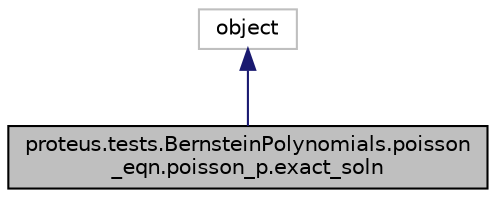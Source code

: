 digraph "proteus.tests.BernsteinPolynomials.poisson_eqn.poisson_p.exact_soln"
{
 // LATEX_PDF_SIZE
  edge [fontname="Helvetica",fontsize="10",labelfontname="Helvetica",labelfontsize="10"];
  node [fontname="Helvetica",fontsize="10",shape=record];
  Node1 [label="proteus.tests.BernsteinPolynomials.poisson\l_eqn.poisson_p.exact_soln",height=0.2,width=0.4,color="black", fillcolor="grey75", style="filled", fontcolor="black",tooltip="EXACT SOLUTION #."];
  Node2 -> Node1 [dir="back",color="midnightblue",fontsize="10",style="solid",fontname="Helvetica"];
  Node2 [label="object",height=0.2,width=0.4,color="grey75", fillcolor="white", style="filled",tooltip=" "];
}
